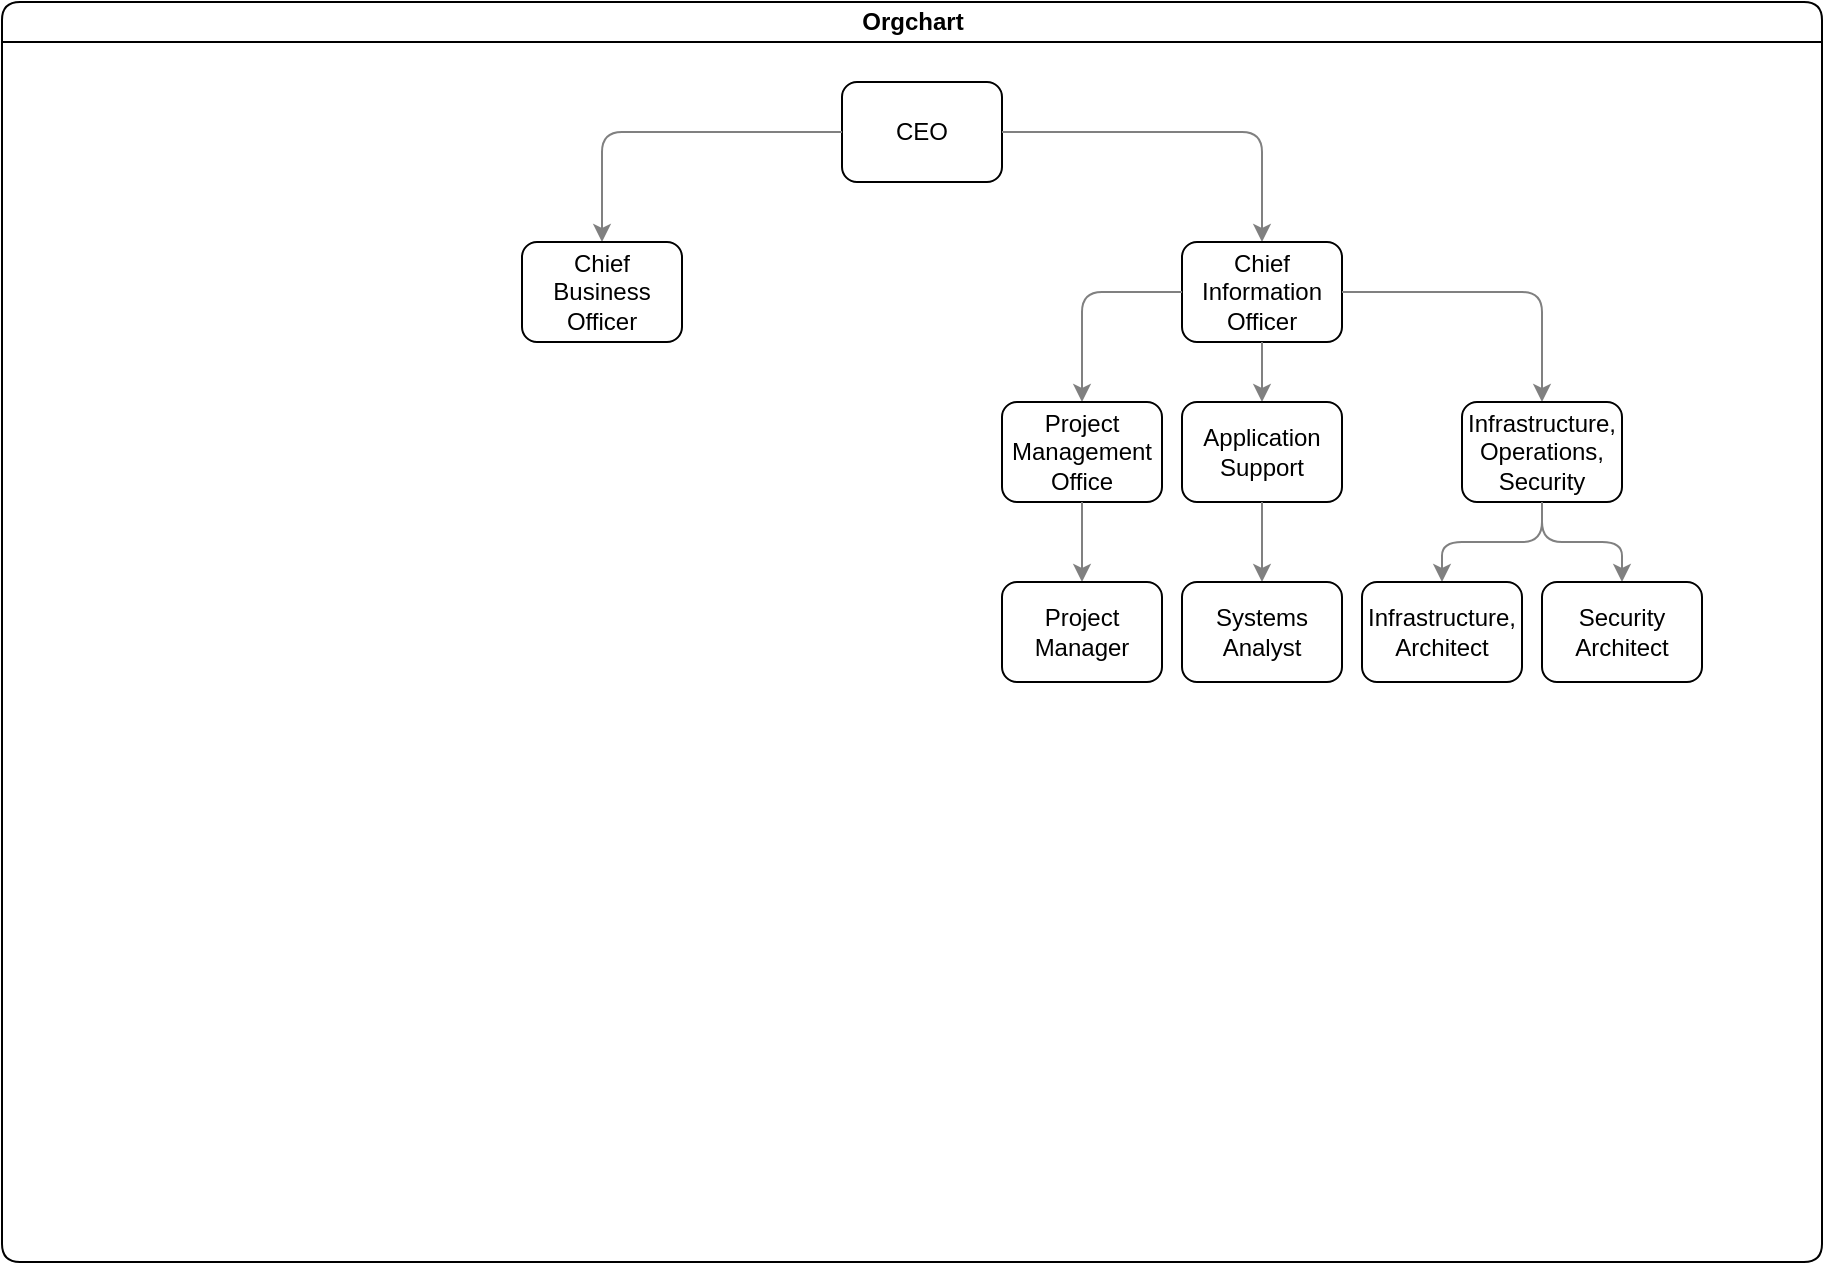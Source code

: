 <mxfile version="14.9.6" type="github">
  <diagram id="prtHgNgQTEPvFCAcTncT" name="Page-1">
    <mxGraphModel dx="782" dy="734" grid="1" gridSize="10" guides="1" tooltips="1" connect="1" arrows="1" fold="1" page="1" pageScale="1" pageWidth="1169" pageHeight="827" math="0" shadow="0">
      <root>
        <mxCell id="0" />
        <mxCell id="1" parent="0" />
        <mxCell id="dNxyNK7c78bLwvsdeMH5-11" value="Orgchart" style="swimlane;html=1;startSize=20;horizontal=1;containerType=tree;glass=0;rounded=1;" parent="1" vertex="1">
          <mxGeometry x="20" y="120" width="910" height="630" as="geometry" />
        </mxCell>
        <mxCell id="i040K_z8CPqD6RR2PwEB-16" value="CEO" style="whiteSpace=wrap;html=1;rounded=1;" parent="dNxyNK7c78bLwvsdeMH5-11" vertex="1">
          <mxGeometry x="420" y="40" width="80" height="50" as="geometry" />
        </mxCell>
        <mxCell id="jjE5-w13kYY4naL1i2iV-1" value="" style="edgeStyle=orthogonalEdgeStyle;curved=0;rounded=1;sketch=0;orthogonalLoop=1;jettySize=auto;html=1;strokeColor=#808080;" edge="1" source="i040K_z8CPqD6RR2PwEB-16" target="jjE5-w13kYY4naL1i2iV-2" parent="dNxyNK7c78bLwvsdeMH5-11">
          <mxGeometry relative="1" as="geometry" />
        </mxCell>
        <mxCell id="jjE5-w13kYY4naL1i2iV-2" value="Chief Business Officer" style="whiteSpace=wrap;html=1;rounded=1;" vertex="1" parent="dNxyNK7c78bLwvsdeMH5-11">
          <mxGeometry x="260" y="120" width="80" height="50" as="geometry" />
        </mxCell>
        <mxCell id="jjE5-w13kYY4naL1i2iV-3" value="" style="edgeStyle=orthogonalEdgeStyle;curved=0;sketch=0;orthogonalLoop=1;jettySize=auto;html=1;strokeColor=#808080;" edge="1" source="i040K_z8CPqD6RR2PwEB-16" target="jjE5-w13kYY4naL1i2iV-4" parent="dNxyNK7c78bLwvsdeMH5-11">
          <mxGeometry relative="1" as="geometry" />
        </mxCell>
        <mxCell id="jjE5-w13kYY4naL1i2iV-4" value="Chief Information Officer" style="whiteSpace=wrap;html=1;rounded=1;" vertex="1" parent="dNxyNK7c78bLwvsdeMH5-11">
          <mxGeometry x="590" y="120" width="80" height="50" as="geometry" />
        </mxCell>
        <mxCell id="jjE5-w13kYY4naL1i2iV-5" value="" style="edgeStyle=orthogonalEdgeStyle;curved=0;sketch=0;orthogonalLoop=1;jettySize=auto;html=1;strokeColor=#808080;" edge="1" target="jjE5-w13kYY4naL1i2iV-6" source="jjE5-w13kYY4naL1i2iV-4" parent="dNxyNK7c78bLwvsdeMH5-11">
          <mxGeometry relative="1" as="geometry">
            <mxPoint x="550" y="175" as="sourcePoint" />
          </mxGeometry>
        </mxCell>
        <mxCell id="jjE5-w13kYY4naL1i2iV-6" value="Project Management Office" style="whiteSpace=wrap;html=1;rounded=1;" vertex="1" parent="dNxyNK7c78bLwvsdeMH5-11">
          <mxGeometry x="500" y="200" width="80" height="50" as="geometry" />
        </mxCell>
        <mxCell id="jjE5-w13kYY4naL1i2iV-7" value="" style="edgeStyle=orthogonalEdgeStyle;curved=0;sketch=0;orthogonalLoop=1;jettySize=auto;html=1;strokeColor=#808080;" edge="1" target="jjE5-w13kYY4naL1i2iV-8" source="jjE5-w13kYY4naL1i2iV-4" parent="dNxyNK7c78bLwvsdeMH5-11">
          <mxGeometry relative="1" as="geometry">
            <mxPoint x="550" y="175" as="sourcePoint" />
          </mxGeometry>
        </mxCell>
        <mxCell id="jjE5-w13kYY4naL1i2iV-8" value="Application Support" style="whiteSpace=wrap;html=1;rounded=1;" vertex="1" parent="dNxyNK7c78bLwvsdeMH5-11">
          <mxGeometry x="590" y="200" width="80" height="50" as="geometry" />
        </mxCell>
        <mxCell id="jjE5-w13kYY4naL1i2iV-9" value="" style="edgeStyle=orthogonalEdgeStyle;curved=0;sketch=0;orthogonalLoop=1;jettySize=auto;html=1;strokeColor=#808080;" edge="1" target="jjE5-w13kYY4naL1i2iV-10" source="jjE5-w13kYY4naL1i2iV-4" parent="dNxyNK7c78bLwvsdeMH5-11">
          <mxGeometry relative="1" as="geometry">
            <mxPoint x="550" y="175" as="sourcePoint" />
          </mxGeometry>
        </mxCell>
        <mxCell id="jjE5-w13kYY4naL1i2iV-10" value="Infrastructure, Operations, Security" style="whiteSpace=wrap;html=1;rounded=1;" vertex="1" parent="dNxyNK7c78bLwvsdeMH5-11">
          <mxGeometry x="730" y="200" width="80" height="50" as="geometry" />
        </mxCell>
        <mxCell id="jjE5-w13kYY4naL1i2iV-11" value="" style="edgeStyle=orthogonalEdgeStyle;curved=0;sketch=0;orthogonalLoop=1;jettySize=auto;html=1;strokeColor=#808080;" edge="1" target="jjE5-w13kYY4naL1i2iV-12" source="jjE5-w13kYY4naL1i2iV-6" parent="dNxyNK7c78bLwvsdeMH5-11">
          <mxGeometry relative="1" as="geometry">
            <mxPoint x="610" y="255" as="sourcePoint" />
          </mxGeometry>
        </mxCell>
        <mxCell id="jjE5-w13kYY4naL1i2iV-12" value="Project Manager" style="whiteSpace=wrap;html=1;rounded=1;" vertex="1" parent="dNxyNK7c78bLwvsdeMH5-11">
          <mxGeometry x="500" y="290" width="80" height="50" as="geometry" />
        </mxCell>
        <mxCell id="jjE5-w13kYY4naL1i2iV-13" value="" style="edgeStyle=orthogonalEdgeStyle;curved=0;sketch=0;orthogonalLoop=1;jettySize=auto;html=1;strokeColor=#808080;" edge="1" target="jjE5-w13kYY4naL1i2iV-14" source="jjE5-w13kYY4naL1i2iV-8" parent="dNxyNK7c78bLwvsdeMH5-11">
          <mxGeometry relative="1" as="geometry">
            <mxPoint x="650" y="280" as="sourcePoint" />
          </mxGeometry>
        </mxCell>
        <mxCell id="jjE5-w13kYY4naL1i2iV-14" value="Systems Analyst" style="whiteSpace=wrap;html=1;rounded=1;" vertex="1" parent="dNxyNK7c78bLwvsdeMH5-11">
          <mxGeometry x="590" y="290" width="80" height="50" as="geometry" />
        </mxCell>
        <mxCell id="jjE5-w13kYY4naL1i2iV-15" value="" style="edgeStyle=orthogonalEdgeStyle;curved=0;sketch=0;orthogonalLoop=1;jettySize=auto;html=1;strokeColor=#808080;" edge="1" target="jjE5-w13kYY4naL1i2iV-16" source="jjE5-w13kYY4naL1i2iV-10" parent="dNxyNK7c78bLwvsdeMH5-11">
          <mxGeometry relative="1" as="geometry">
            <mxPoint x="690" y="255" as="sourcePoint" />
          </mxGeometry>
        </mxCell>
        <mxCell id="jjE5-w13kYY4naL1i2iV-16" value="Infrastructure, Architect" style="whiteSpace=wrap;html=1;rounded=1;" vertex="1" parent="dNxyNK7c78bLwvsdeMH5-11">
          <mxGeometry x="680" y="290" width="80" height="50" as="geometry" />
        </mxCell>
        <mxCell id="jjE5-w13kYY4naL1i2iV-17" value="" style="edgeStyle=orthogonalEdgeStyle;curved=0;sketch=0;orthogonalLoop=1;jettySize=auto;html=1;strokeColor=#808080;" edge="1" target="jjE5-w13kYY4naL1i2iV-18" source="jjE5-w13kYY4naL1i2iV-10" parent="dNxyNK7c78bLwvsdeMH5-11">
          <mxGeometry relative="1" as="geometry">
            <mxPoint x="690" y="255" as="sourcePoint" />
          </mxGeometry>
        </mxCell>
        <mxCell id="jjE5-w13kYY4naL1i2iV-18" value="Security Architect" style="whiteSpace=wrap;html=1;rounded=1;" vertex="1" parent="dNxyNK7c78bLwvsdeMH5-11">
          <mxGeometry x="770" y="290" width="80" height="50" as="geometry" />
        </mxCell>
        <mxCell id="P8v_rCW9kutjD35WI3KI-5" value="" style="fontSize=11;" parent="1" edge="1">
          <mxGeometry relative="1" as="geometry">
            <mxPoint x="230" y="580" as="sourcePoint" />
            <mxPoint x="230" y="580" as="targetPoint" />
          </mxGeometry>
        </mxCell>
      </root>
    </mxGraphModel>
  </diagram>
</mxfile>
